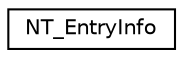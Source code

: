 digraph "Graphical Class Hierarchy"
{
  edge [fontname="Helvetica",fontsize="10",labelfontname="Helvetica",labelfontsize="10"];
  node [fontname="Helvetica",fontsize="10",shape=record];
  rankdir="LR";
  Node1 [label="NT_EntryInfo",height=0.2,width=0.4,color="black", fillcolor="white", style="filled",URL="$structNT__EntryInfo.html",tooltip="NetworkTables Entry Information. "];
}
